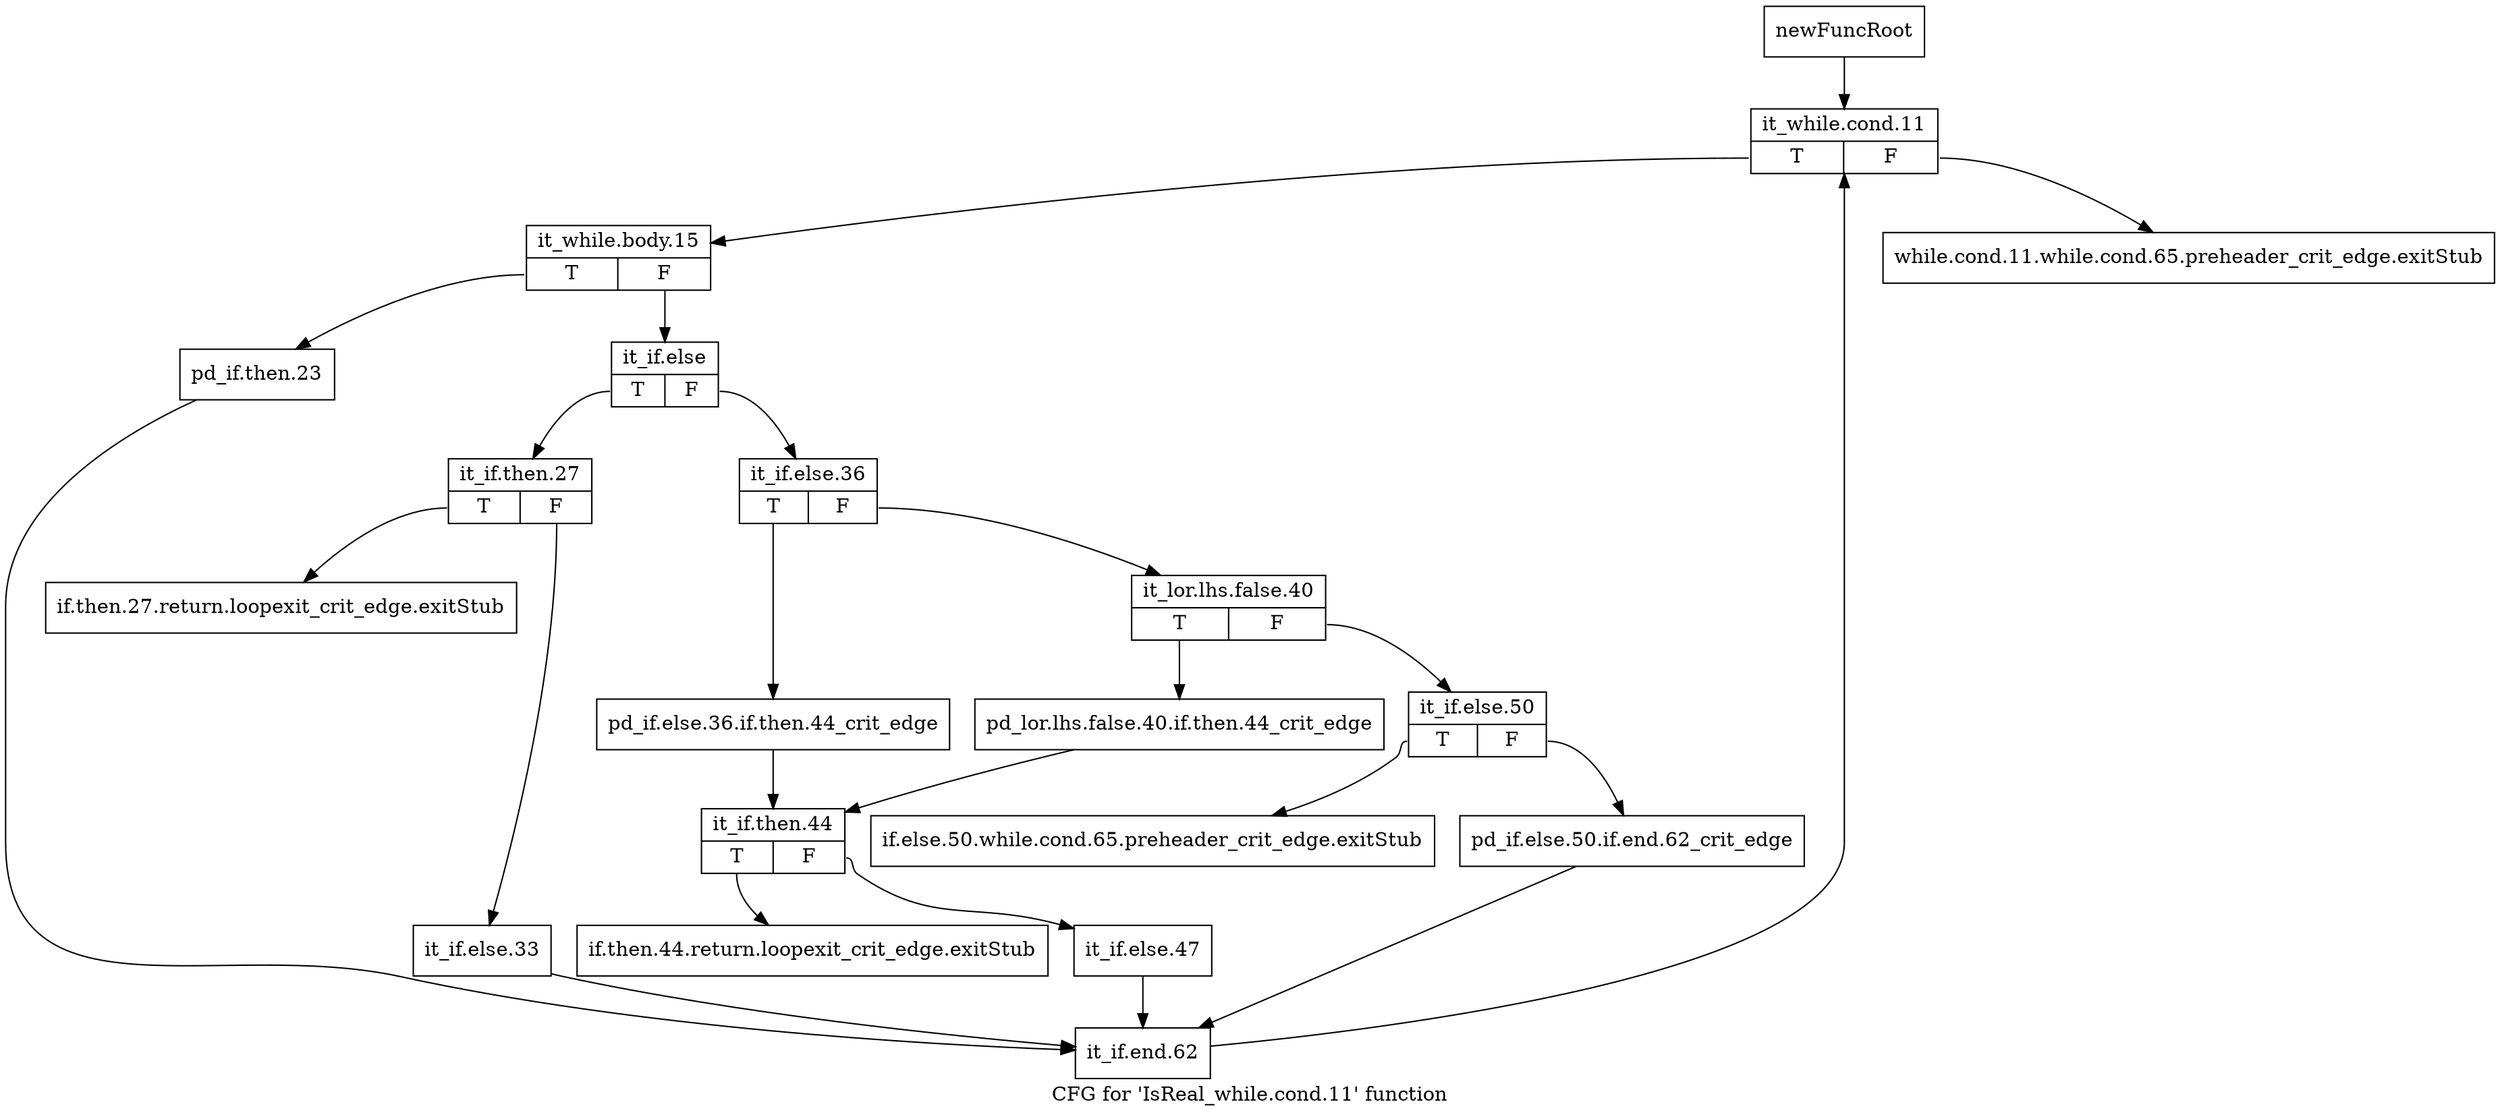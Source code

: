 digraph "CFG for 'IsReal_while.cond.11' function" {
	label="CFG for 'IsReal_while.cond.11' function";

	Node0x34ea560 [shape=record,label="{newFuncRoot}"];
	Node0x34ea560 -> Node0x34ea6f0;
	Node0x34ea5b0 [shape=record,label="{while.cond.11.while.cond.65.preheader_crit_edge.exitStub}"];
	Node0x34ea600 [shape=record,label="{if.else.50.while.cond.65.preheader_crit_edge.exitStub}"];
	Node0x34ea650 [shape=record,label="{if.then.44.return.loopexit_crit_edge.exitStub}"];
	Node0x34ea6a0 [shape=record,label="{if.then.27.return.loopexit_crit_edge.exitStub}"];
	Node0x34ea6f0 [shape=record,label="{it_while.cond.11|{<s0>T|<s1>F}}"];
	Node0x34ea6f0:s0 -> Node0x34ea740;
	Node0x34ea6f0:s1 -> Node0x34ea5b0;
	Node0x34ea740 [shape=record,label="{it_while.body.15|{<s0>T|<s1>F}}"];
	Node0x34ea740:s0 -> Node0x34eab00;
	Node0x34ea740:s1 -> Node0x34ea790;
	Node0x34ea790 [shape=record,label="{it_if.else|{<s0>T|<s1>F}}"];
	Node0x34ea790:s0 -> Node0x34eaa60;
	Node0x34ea790:s1 -> Node0x34ea7e0;
	Node0x34ea7e0 [shape=record,label="{it_if.else.36|{<s0>T|<s1>F}}"];
	Node0x34ea7e0:s0 -> Node0x34ea970;
	Node0x34ea7e0:s1 -> Node0x34ea830;
	Node0x34ea830 [shape=record,label="{it_lor.lhs.false.40|{<s0>T|<s1>F}}"];
	Node0x34ea830:s0 -> Node0x34ea920;
	Node0x34ea830:s1 -> Node0x34ea880;
	Node0x34ea880 [shape=record,label="{it_if.else.50|{<s0>T|<s1>F}}"];
	Node0x34ea880:s0 -> Node0x34ea600;
	Node0x34ea880:s1 -> Node0x34ea8d0;
	Node0x34ea8d0 [shape=record,label="{pd_if.else.50.if.end.62_crit_edge}"];
	Node0x34ea8d0 -> Node0x34eab50;
	Node0x34ea920 [shape=record,label="{pd_lor.lhs.false.40.if.then.44_crit_edge}"];
	Node0x34ea920 -> Node0x34ea9c0;
	Node0x34ea970 [shape=record,label="{pd_if.else.36.if.then.44_crit_edge}"];
	Node0x34ea970 -> Node0x34ea9c0;
	Node0x34ea9c0 [shape=record,label="{it_if.then.44|{<s0>T|<s1>F}}"];
	Node0x34ea9c0:s0 -> Node0x34ea650;
	Node0x34ea9c0:s1 -> Node0x34eaa10;
	Node0x34eaa10 [shape=record,label="{it_if.else.47}"];
	Node0x34eaa10 -> Node0x34eab50;
	Node0x34eaa60 [shape=record,label="{it_if.then.27|{<s0>T|<s1>F}}"];
	Node0x34eaa60:s0 -> Node0x34ea6a0;
	Node0x34eaa60:s1 -> Node0x34eaab0;
	Node0x34eaab0 [shape=record,label="{it_if.else.33}"];
	Node0x34eaab0 -> Node0x34eab50;
	Node0x34eab00 [shape=record,label="{pd_if.then.23}"];
	Node0x34eab00 -> Node0x34eab50;
	Node0x34eab50 [shape=record,label="{it_if.end.62}"];
	Node0x34eab50 -> Node0x34ea6f0;
}
